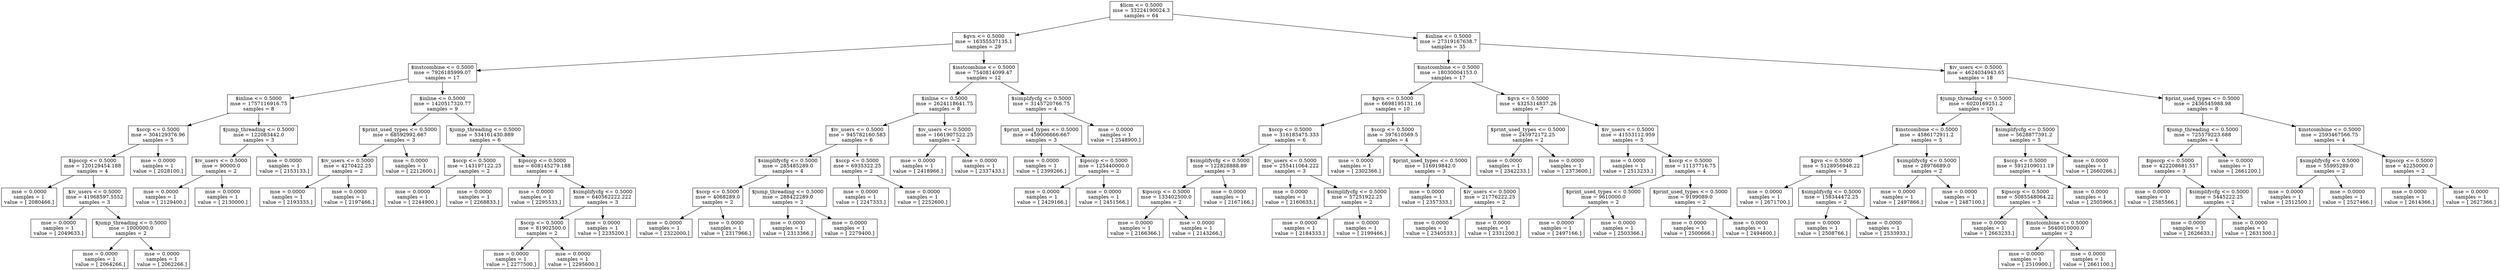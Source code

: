 digraph Tree {
0 [label="$licm <= 0.5000\nmse = 33224190024.3\nsamples = 64", shape="box"] ;
1 [label="$gvn <= 0.5000\nmse = 16355537135.1\nsamples = 29", shape="box"] ;
0 -> 1 ;
2 [label="$instcombine <= 0.5000\nmse = 7926185999.07\nsamples = 17", shape="box"] ;
1 -> 2 ;
3 [label="$inline <= 0.5000\nmse = 1757116916.75\nsamples = 8", shape="box"] ;
2 -> 3 ;
4 [label="$sccp <= 0.5000\nmse = 304129376.96\nsamples = 5", shape="box"] ;
3 -> 4 ;
5 [label="$ipsccp <= 0.5000\nmse = 120129454.188\nsamples = 4", shape="box"] ;
4 -> 5 ;
6 [label="mse = 0.0000\nsamples = 1\nvalue = [ 2080466.]", shape="box"] ;
5 -> 6 ;
7 [label="$iv_users <= 0.5000\nmse = 41968597.5552\nsamples = 3", shape="box"] ;
5 -> 7 ;
8 [label="mse = 0.0000\nsamples = 1\nvalue = [ 2049633.]", shape="box"] ;
7 -> 8 ;
9 [label="$jump_threading <= 0.5000\nmse = 1000000.0\nsamples = 2", shape="box"] ;
7 -> 9 ;
10 [label="mse = 0.0000\nsamples = 1\nvalue = [ 2064266.]", shape="box"] ;
9 -> 10 ;
11 [label="mse = 0.0000\nsamples = 1\nvalue = [ 2062266.]", shape="box"] ;
9 -> 11 ;
12 [label="mse = 0.0000\nsamples = 1\nvalue = [ 2028100.]", shape="box"] ;
4 -> 12 ;
13 [label="$jump_threading <= 0.5000\nmse = 122083442.0\nsamples = 3", shape="box"] ;
3 -> 13 ;
14 [label="$iv_users <= 0.5000\nmse = 90000.0\nsamples = 2", shape="box"] ;
13 -> 14 ;
15 [label="mse = 0.0000\nsamples = 1\nvalue = [ 2129400.]", shape="box"] ;
14 -> 15 ;
16 [label="mse = 0.0000\nsamples = 1\nvalue = [ 2130000.]", shape="box"] ;
14 -> 16 ;
17 [label="mse = 0.0000\nsamples = 1\nvalue = [ 2153133.]", shape="box"] ;
13 -> 17 ;
18 [label="$inline <= 0.5000\nmse = 1420517320.77\nsamples = 9", shape="box"] ;
2 -> 18 ;
19 [label="$print_used_types <= 0.5000\nmse = 68592992.667\nsamples = 3", shape="box"] ;
18 -> 19 ;
20 [label="$iv_users <= 0.5000\nmse = 4270422.25\nsamples = 2", shape="box"] ;
19 -> 20 ;
21 [label="mse = 0.0000\nsamples = 1\nvalue = [ 2193333.]", shape="box"] ;
20 -> 21 ;
22 [label="mse = 0.0000\nsamples = 1\nvalue = [ 2197466.]", shape="box"] ;
20 -> 22 ;
23 [label="mse = 0.0000\nsamples = 1\nvalue = [ 2212600.]", shape="box"] ;
19 -> 23 ;
24 [label="$jump_threading <= 0.5000\nmse = 534161430.889\nsamples = 6", shape="box"] ;
18 -> 24 ;
25 [label="$sccp <= 0.5000\nmse = 143197122.25\nsamples = 2", shape="box"] ;
24 -> 25 ;
26 [label="mse = 0.0000\nsamples = 1\nvalue = [ 2244900.]", shape="box"] ;
25 -> 26 ;
27 [label="mse = 0.0000\nsamples = 1\nvalue = [ 2268833.]", shape="box"] ;
25 -> 27 ;
28 [label="$ipsccp <= 0.5000\nmse = 608145279.188\nsamples = 4", shape="box"] ;
24 -> 28 ;
29 [label="mse = 0.0000\nsamples = 1\nvalue = [ 2295533.]", shape="box"] ;
28 -> 29 ;
30 [label="$simplifycfg <= 0.5000\nmse = 640562222.222\nsamples = 3", shape="box"] ;
28 -> 30 ;
31 [label="$sccp <= 0.5000\nmse = 81902500.0\nsamples = 2", shape="box"] ;
30 -> 31 ;
32 [label="mse = 0.0000\nsamples = 1\nvalue = [ 2277500.]", shape="box"] ;
31 -> 32 ;
33 [label="mse = 0.0000\nsamples = 1\nvalue = [ 2295600.]", shape="box"] ;
31 -> 33 ;
34 [label="mse = 0.0000\nsamples = 1\nvalue = [ 2235200.]", shape="box"] ;
30 -> 34 ;
35 [label="$instcombine <= 0.5000\nmse = 7540814099.47\nsamples = 12", shape="box"] ;
1 -> 35 ;
36 [label="$inline <= 0.5000\nmse = 2624118641.75\nsamples = 8", shape="box"] ;
35 -> 36 ;
37 [label="$iv_users <= 0.5000\nmse = 945782160.583\nsamples = 6", shape="box"] ;
36 -> 37 ;
38 [label="$simplifycfg <= 0.5000\nmse = 285485289.0\nsamples = 4", shape="box"] ;
37 -> 38 ;
39 [label="$sccp <= 0.5000\nmse = 4068289.0\nsamples = 2", shape="box"] ;
38 -> 39 ;
40 [label="mse = 0.0000\nsamples = 1\nvalue = [ 2322000.]", shape="box"] ;
39 -> 40 ;
41 [label="mse = 0.0000\nsamples = 1\nvalue = [ 2317966.]", shape="box"] ;
39 -> 41 ;
42 [label="$jump_threading <= 0.5000\nmse = 288422289.0\nsamples = 2", shape="box"] ;
38 -> 42 ;
43 [label="mse = 0.0000\nsamples = 1\nvalue = [ 2313366.]", shape="box"] ;
42 -> 43 ;
44 [label="mse = 0.0000\nsamples = 1\nvalue = [ 2279400.]", shape="box"] ;
42 -> 44 ;
45 [label="$sccp <= 0.5000\nmse = 6935322.25\nsamples = 2", shape="box"] ;
37 -> 45 ;
46 [label="mse = 0.0000\nsamples = 1\nvalue = [ 2247333.]", shape="box"] ;
45 -> 46 ;
47 [label="mse = 0.0000\nsamples = 1\nvalue = [ 2252600.]", shape="box"] ;
45 -> 47 ;
48 [label="$iv_users <= 0.5000\nmse = 1661907522.25\nsamples = 2", shape="box"] ;
36 -> 48 ;
49 [label="mse = 0.0000\nsamples = 1\nvalue = [ 2418966.]", shape="box"] ;
48 -> 49 ;
50 [label="mse = 0.0000\nsamples = 1\nvalue = [ 2337433.]", shape="box"] ;
48 -> 50 ;
51 [label="$simplifycfg <= 0.5000\nmse = 3145720766.75\nsamples = 4", shape="box"] ;
35 -> 51 ;
52 [label="$print_used_types <= 0.5000\nmse = 459006666.667\nsamples = 3", shape="box"] ;
51 -> 52 ;
53 [label="mse = 0.0000\nsamples = 1\nvalue = [ 2399266.]", shape="box"] ;
52 -> 53 ;
54 [label="$ipsccp <= 0.5000\nmse = 125440000.0\nsamples = 2", shape="box"] ;
52 -> 54 ;
55 [label="mse = 0.0000\nsamples = 1\nvalue = [ 2429166.]", shape="box"] ;
54 -> 55 ;
56 [label="mse = 0.0000\nsamples = 1\nvalue = [ 2451566.]", shape="box"] ;
54 -> 56 ;
57 [label="mse = 0.0000\nsamples = 1\nvalue = [ 2548900.]", shape="box"] ;
51 -> 57 ;
58 [label="$inline <= 0.5000\nmse = 27319167638.7\nsamples = 35", shape="box"] ;
0 -> 58 ;
59 [label="$instcombine <= 0.5000\nmse = 18030004153.0\nsamples = 17", shape="box"] ;
58 -> 59 ;
60 [label="$gvn <= 0.5000\nmse = 6698195131.16\nsamples = 10", shape="box"] ;
59 -> 60 ;
61 [label="$sccp <= 0.5000\nmse = 316185475.333\nsamples = 6", shape="box"] ;
60 -> 61 ;
62 [label="$simplifycfg <= 0.5000\nmse = 122828888.89\nsamples = 3", shape="box"] ;
61 -> 62 ;
63 [label="$ipsccp <= 0.5000\nmse = 133402500.0\nsamples = 2", shape="box"] ;
62 -> 63 ;
64 [label="mse = 0.0000\nsamples = 1\nvalue = [ 2166366.]", shape="box"] ;
63 -> 64 ;
65 [label="mse = 0.0000\nsamples = 1\nvalue = [ 2143266.]", shape="box"] ;
63 -> 65 ;
66 [label="mse = 0.0000\nsamples = 1\nvalue = [ 2167166.]", shape="box"] ;
62 -> 66 ;
67 [label="$iv_users <= 0.5000\nmse = 255411064.222\nsamples = 3", shape="box"] ;
61 -> 67 ;
68 [label="mse = 0.0000\nsamples = 1\nvalue = [ 2160633.]", shape="box"] ;
67 -> 68 ;
69 [label="$simplifycfg <= 0.5000\nmse = 57251922.25\nsamples = 2", shape="box"] ;
67 -> 69 ;
70 [label="mse = 0.0000\nsamples = 1\nvalue = [ 2184333.]", shape="box"] ;
69 -> 70 ;
71 [label="mse = 0.0000\nsamples = 1\nvalue = [ 2199466.]", shape="box"] ;
69 -> 71 ;
72 [label="$sccp <= 0.5000\nmse = 397610569.5\nsamples = 4", shape="box"] ;
60 -> 72 ;
73 [label="mse = 0.0000\nsamples = 1\nvalue = [ 2302366.]", shape="box"] ;
72 -> 73 ;
74 [label="$print_used_types <= 0.5000\nmse = 116919842.0\nsamples = 3", shape="box"] ;
72 -> 74 ;
75 [label="mse = 0.0000\nsamples = 1\nvalue = [ 2357333.]", shape="box"] ;
74 -> 75 ;
76 [label="$iv_users <= 0.5000\nmse = 21776222.25\nsamples = 2", shape="box"] ;
74 -> 76 ;
77 [label="mse = 0.0000\nsamples = 1\nvalue = [ 2340533.]", shape="box"] ;
76 -> 77 ;
78 [label="mse = 0.0000\nsamples = 1\nvalue = [ 2331200.]", shape="box"] ;
76 -> 78 ;
79 [label="$gvn <= 0.5000\nmse = 4325314837.26\nsamples = 7", shape="box"] ;
59 -> 79 ;
80 [label="$print_used_types <= 0.5000\nmse = 245972172.25\nsamples = 2", shape="box"] ;
79 -> 80 ;
81 [label="mse = 0.0000\nsamples = 1\nvalue = [ 2342233.]", shape="box"] ;
80 -> 81 ;
82 [label="mse = 0.0000\nsamples = 1\nvalue = [ 2373600.]", shape="box"] ;
80 -> 82 ;
83 [label="$iv_users <= 0.5000\nmse = 41553112.959\nsamples = 5", shape="box"] ;
79 -> 83 ;
84 [label="mse = 0.0000\nsamples = 1\nvalue = [ 2513233.]", shape="box"] ;
83 -> 84 ;
85 [label="$sccp <= 0.5000\nmse = 11137716.75\nsamples = 4", shape="box"] ;
83 -> 85 ;
86 [label="$print_used_types <= 0.5000\nmse = 9610000.0\nsamples = 2", shape="box"] ;
85 -> 86 ;
87 [label="mse = 0.0000\nsamples = 1\nvalue = [ 2497166.]", shape="box"] ;
86 -> 87 ;
88 [label="mse = 0.0000\nsamples = 1\nvalue = [ 2503366.]", shape="box"] ;
86 -> 88 ;
89 [label="$print_used_types <= 0.5000\nmse = 9199089.0\nsamples = 2", shape="box"] ;
85 -> 89 ;
90 [label="mse = 0.0000\nsamples = 1\nvalue = [ 2500666.]", shape="box"] ;
89 -> 90 ;
91 [label="mse = 0.0000\nsamples = 1\nvalue = [ 2494600.]", shape="box"] ;
89 -> 91 ;
92 [label="$iv_users <= 0.5000\nmse = 4624034943.65\nsamples = 18", shape="box"] ;
58 -> 92 ;
93 [label="$jump_threading <= 0.5000\nmse = 6020169251.2\nsamples = 10", shape="box"] ;
92 -> 93 ;
94 [label="$instcombine <= 0.5000\nmse = 4586172911.2\nsamples = 5", shape="box"] ;
93 -> 94 ;
95 [label="$gvn <= 0.5000\nmse = 5128956948.22\nsamples = 3", shape="box"] ;
94 -> 95 ;
96 [label="mse = 0.0000\nsamples = 1\nvalue = [ 2671700.]", shape="box"] ;
95 -> 96 ;
97 [label="$simplifycfg <= 0.5000\nmse = 158344472.25\nsamples = 2", shape="box"] ;
95 -> 97 ;
98 [label="mse = 0.0000\nsamples = 1\nvalue = [ 2508766.]", shape="box"] ;
97 -> 98 ;
99 [label="mse = 0.0000\nsamples = 1\nvalue = [ 2533933.]", shape="box"] ;
97 -> 99 ;
100 [label="$simplifycfg <= 0.5000\nmse = 28976689.0\nsamples = 2", shape="box"] ;
94 -> 100 ;
101 [label="mse = 0.0000\nsamples = 1\nvalue = [ 2497866.]", shape="box"] ;
100 -> 101 ;
102 [label="mse = 0.0000\nsamples = 1\nvalue = [ 2487100.]", shape="box"] ;
100 -> 102 ;
103 [label="$simplifycfg <= 0.5000\nmse = 5628877391.2\nsamples = 5", shape="box"] ;
93 -> 103 ;
104 [label="$sccp <= 0.5000\nmse = 5912109011.19\nsamples = 4", shape="box"] ;
103 -> 104 ;
105 [label="$ipsccp <= 0.5000\nmse = 5085548064.22\nsamples = 3", shape="box"] ;
104 -> 105 ;
106 [label="mse = 0.0000\nsamples = 1\nvalue = [ 2663233.]", shape="box"] ;
105 -> 106 ;
107 [label="$instcombine <= 0.5000\nmse = 5640010000.0\nsamples = 2", shape="box"] ;
105 -> 107 ;
108 [label="mse = 0.0000\nsamples = 1\nvalue = [ 2510900.]", shape="box"] ;
107 -> 108 ;
109 [label="mse = 0.0000\nsamples = 1\nvalue = [ 2661100.]", shape="box"] ;
107 -> 109 ;
110 [label="mse = 0.0000\nsamples = 1\nvalue = [ 2505966.]", shape="box"] ;
104 -> 110 ;
111 [label="mse = 0.0000\nsamples = 1\nvalue = [ 2660266.]", shape="box"] ;
103 -> 111 ;
112 [label="$print_used_types <= 0.5000\nmse = 2436545988.98\nsamples = 8", shape="box"] ;
92 -> 112 ;
113 [label="$jump_threading <= 0.5000\nmse = 725579223.688\nsamples = 4", shape="box"] ;
112 -> 113 ;
114 [label="$ipsccp <= 0.5000\nmse = 422208681.557\nsamples = 3", shape="box"] ;
113 -> 114 ;
115 [label="mse = 0.0000\nsamples = 1\nvalue = [ 2585566.]", shape="box"] ;
114 -> 115 ;
116 [label="$simplifycfg <= 0.5000\nmse = 5445222.25\nsamples = 2", shape="box"] ;
114 -> 116 ;
117 [label="mse = 0.0000\nsamples = 1\nvalue = [ 2626633.]", shape="box"] ;
116 -> 117 ;
118 [label="mse = 0.0000\nsamples = 1\nvalue = [ 2631300.]", shape="box"] ;
116 -> 118 ;
119 [label="mse = 0.0000\nsamples = 1\nvalue = [ 2661200.]", shape="box"] ;
113 -> 119 ;
120 [label="$instcombine <= 0.5000\nmse = 2593467566.75\nsamples = 4", shape="box"] ;
112 -> 120 ;
121 [label="$simplifycfg <= 0.5000\nmse = 55995289.0\nsamples = 2", shape="box"] ;
120 -> 121 ;
122 [label="mse = 0.0000\nsamples = 1\nvalue = [ 2512500.]", shape="box"] ;
121 -> 122 ;
123 [label="mse = 0.0000\nsamples = 1\nvalue = [ 2527466.]", shape="box"] ;
121 -> 123 ;
124 [label="$ipsccp <= 0.5000\nmse = 42250000.0\nsamples = 2", shape="box"] ;
120 -> 124 ;
125 [label="mse = 0.0000\nsamples = 1\nvalue = [ 2614366.]", shape="box"] ;
124 -> 125 ;
126 [label="mse = 0.0000\nsamples = 1\nvalue = [ 2627366.]", shape="box"] ;
124 -> 126 ;
}